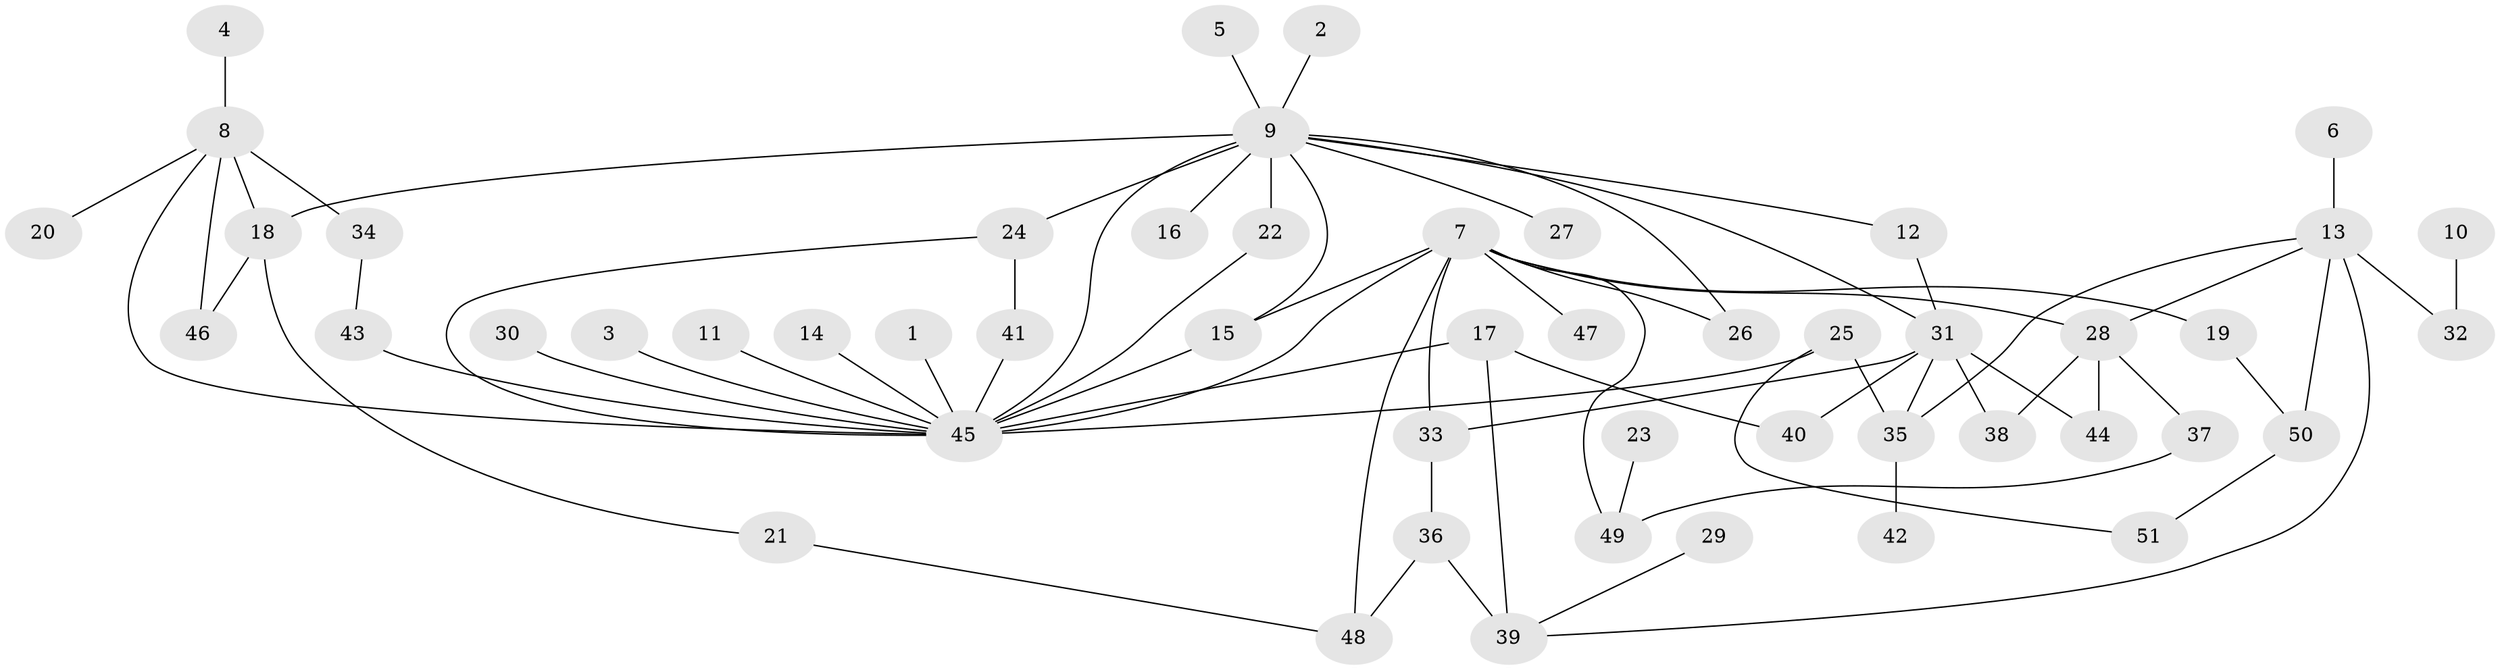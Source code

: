 // original degree distribution, {16: 0.007874015748031496, 20: 0.007874015748031496, 6: 0.015748031496062992, 1: 0.5039370078740157, 5: 0.05511811023622047, 10: 0.015748031496062992, 2: 0.1968503937007874, 7: 0.015748031496062992, 3: 0.11811023622047244, 8: 0.007874015748031496, 4: 0.05511811023622047}
// Generated by graph-tools (version 1.1) at 2025/36/03/04/25 23:36:52]
// undirected, 51 vertices, 73 edges
graph export_dot {
  node [color=gray90,style=filled];
  1;
  2;
  3;
  4;
  5;
  6;
  7;
  8;
  9;
  10;
  11;
  12;
  13;
  14;
  15;
  16;
  17;
  18;
  19;
  20;
  21;
  22;
  23;
  24;
  25;
  26;
  27;
  28;
  29;
  30;
  31;
  32;
  33;
  34;
  35;
  36;
  37;
  38;
  39;
  40;
  41;
  42;
  43;
  44;
  45;
  46;
  47;
  48;
  49;
  50;
  51;
  1 -- 45 [weight=1.0];
  2 -- 9 [weight=1.0];
  3 -- 45 [weight=1.0];
  4 -- 8 [weight=1.0];
  5 -- 9 [weight=1.0];
  6 -- 13 [weight=1.0];
  7 -- 15 [weight=1.0];
  7 -- 19 [weight=1.0];
  7 -- 26 [weight=1.0];
  7 -- 28 [weight=1.0];
  7 -- 33 [weight=1.0];
  7 -- 45 [weight=1.0];
  7 -- 47 [weight=1.0];
  7 -- 48 [weight=1.0];
  7 -- 49 [weight=1.0];
  8 -- 18 [weight=2.0];
  8 -- 20 [weight=1.0];
  8 -- 34 [weight=1.0];
  8 -- 45 [weight=1.0];
  8 -- 46 [weight=1.0];
  9 -- 12 [weight=1.0];
  9 -- 15 [weight=1.0];
  9 -- 16 [weight=1.0];
  9 -- 18 [weight=2.0];
  9 -- 22 [weight=1.0];
  9 -- 24 [weight=1.0];
  9 -- 26 [weight=1.0];
  9 -- 27 [weight=1.0];
  9 -- 31 [weight=1.0];
  9 -- 45 [weight=1.0];
  10 -- 32 [weight=1.0];
  11 -- 45 [weight=1.0];
  12 -- 31 [weight=1.0];
  13 -- 28 [weight=1.0];
  13 -- 32 [weight=2.0];
  13 -- 35 [weight=1.0];
  13 -- 39 [weight=1.0];
  13 -- 50 [weight=1.0];
  14 -- 45 [weight=1.0];
  15 -- 45 [weight=1.0];
  17 -- 39 [weight=2.0];
  17 -- 40 [weight=1.0];
  17 -- 45 [weight=1.0];
  18 -- 21 [weight=1.0];
  18 -- 46 [weight=1.0];
  19 -- 50 [weight=1.0];
  21 -- 48 [weight=1.0];
  22 -- 45 [weight=1.0];
  23 -- 49 [weight=1.0];
  24 -- 41 [weight=1.0];
  24 -- 45 [weight=1.0];
  25 -- 35 [weight=1.0];
  25 -- 45 [weight=1.0];
  25 -- 51 [weight=1.0];
  28 -- 37 [weight=1.0];
  28 -- 38 [weight=1.0];
  28 -- 44 [weight=1.0];
  29 -- 39 [weight=1.0];
  30 -- 45 [weight=1.0];
  31 -- 33 [weight=1.0];
  31 -- 35 [weight=1.0];
  31 -- 38 [weight=1.0];
  31 -- 40 [weight=1.0];
  31 -- 44 [weight=1.0];
  33 -- 36 [weight=1.0];
  34 -- 43 [weight=1.0];
  35 -- 42 [weight=1.0];
  36 -- 39 [weight=1.0];
  36 -- 48 [weight=1.0];
  37 -- 49 [weight=1.0];
  41 -- 45 [weight=2.0];
  43 -- 45 [weight=1.0];
  50 -- 51 [weight=1.0];
}
